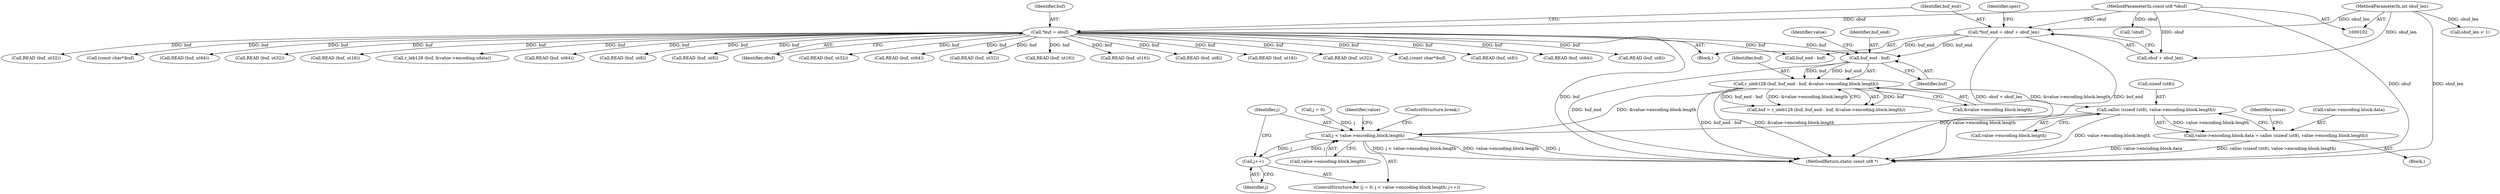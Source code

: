 digraph "0_radare2_2ca9ab45891b6ae8e32b6c28c81eebca059cbe5d_0@API" {
"1000480" [label="(Call,calloc (sizeof (ut8), value->encoding.block.length))"];
"1000453" [label="(Call,r_uleb128 (buf, buf_end - buf, &value->encoding.block.length))"];
"1000455" [label="(Call,buf_end - buf)"];
"1000116" [label="(Call,*buf_end = obuf + obuf_len)"];
"1000103" [label="(MethodParameterIn,const ut8 *obuf)"];
"1000104" [label="(MethodParameterIn,int obuf_len)"];
"1000112" [label="(Call,*buf = obuf)"];
"1000472" [label="(Call,value->encoding.block.data = calloc (sizeof (ut8), value->encoding.block.length))"];
"1000503" [label="(Call,j < value->encoding.block.length)"];
"1000512" [label="(Call,j++)"];
"1000112" [label="(Call,*buf = obuf)"];
"1000328" [label="(Call,READ (buf, ut32))"];
"1000445" [label="(Call,(const char*)buf)"];
"1000749" [label="(Call,READ (buf, ut8))"];
"1000782" [label="(Call,READ (buf, ut64))"];
"1000505" [label="(Call,value->encoding.block.length)"];
"1000116" [label="(Call,*buf_end = obuf + obuf_len)"];
"1000113" [label="(Identifier,buf)"];
"1000114" [label="(Identifier,obuf)"];
"1000494" [label="(Identifier,value)"];
"1000200" [label="(Call,READ (buf, ut8))"];
"1000222" [label="(Call,READ (buf, ut32))"];
"1000513" [label="(Identifier,j)"];
"1000500" [label="(Call,j = 0)"];
"1000437" [label="(Call,(const char*)buf)"];
"1000118" [label="(Call,obuf + obuf_len)"];
"1000233" [label="(Call,READ (buf, ut64))"];
"1000125" [label="(Identifier,spec)"];
"1000457" [label="(Identifier,buf)"];
"1000481" [label="(Call,sizeof (ut8))"];
"1000480" [label="(Call,calloc (sizeof (ut8), value->encoding.block.length))"];
"1000458" [label="(Call,&value->encoding.block.length)"];
"1000632" [label="(Call,READ (buf, ut32))"];
"1000456" [label="(Identifier,buf_end)"];
"1000451" [label="(Call,buf = r_uleb128 (buf, buf_end - buf, &value->encoding.block.length))"];
"1000398" [label="(Call,READ (buf, ut16))"];
"1000520" [label="(Identifier,value)"];
"1000133" [label="(Call,!obuf)"];
"1000103" [label="(MethodParameterIn,const ut8 *obuf)"];
"1000186" [label="(Block,)"];
"1000110" [label="(Block,)"];
"1000614" [label="(Call,r_leb128 (buf, &value->encoding.sdata))"];
"1000512" [label="(Call,j++)"];
"1000738" [label="(Call,READ (buf, ut64))"];
"1000499" [label="(ControlStructure,for (j = 0; j < value->encoding.block.length; j++))"];
"1000503" [label="(Call,j < value->encoding.block.length)"];
"1000814" [label="(MethodReturn,static const ut8 *)"];
"1000462" [label="(Identifier,value)"];
"1000453" [label="(Call,r_uleb128 (buf, buf_end - buf, &value->encoding.block.length))"];
"1000454" [label="(Identifier,buf)"];
"1000607" [label="(Call,READ (buf, ut8))"];
"1000473" [label="(Call,value->encoding.block.data)"];
"1000538" [label="(Call,READ (buf, ut8))"];
"1000483" [label="(Call,value->encoding.block.length)"];
"1000771" [label="(Call,READ (buf, ut32))"];
"1000455" [label="(Call,buf_end - buf)"];
"1000420" [label="(Call,READ (buf, ut64))"];
"1000104" [label="(MethodParameterIn,int obuf_len)"];
"1000135" [label="(Call,obuf_len < 1)"];
"1000472" [label="(Call,value->encoding.block.data = calloc (sizeof (ut8), value->encoding.block.length))"];
"1000409" [label="(Call,READ (buf, ut32))"];
"1000528" [label="(ControlStructure,break;)"];
"1000760" [label="(Call,READ (buf, ut16))"];
"1000117" [label="(Identifier,buf_end)"];
"1000702" [label="(Call,buf_end - buf)"];
"1000504" [label="(Identifier,j)"];
"1000257" [label="(Call,READ (buf, ut16))"];
"1000793" [label="(Call,READ (buf, ut8))"];
"1000211" [label="(Call,READ (buf, ut16))"];
"1000480" -> "1000472"  [label="AST: "];
"1000480" -> "1000483"  [label="CFG: "];
"1000481" -> "1000480"  [label="AST: "];
"1000483" -> "1000480"  [label="AST: "];
"1000472" -> "1000480"  [label="CFG: "];
"1000480" -> "1000814"  [label="DDG: value->encoding.block.length"];
"1000480" -> "1000472"  [label="DDG: value->encoding.block.length"];
"1000453" -> "1000480"  [label="DDG: &value->encoding.block.length"];
"1000480" -> "1000503"  [label="DDG: value->encoding.block.length"];
"1000453" -> "1000451"  [label="AST: "];
"1000453" -> "1000458"  [label="CFG: "];
"1000454" -> "1000453"  [label="AST: "];
"1000455" -> "1000453"  [label="AST: "];
"1000458" -> "1000453"  [label="AST: "];
"1000451" -> "1000453"  [label="CFG: "];
"1000453" -> "1000814"  [label="DDG: buf_end - buf"];
"1000453" -> "1000814"  [label="DDG: &value->encoding.block.length"];
"1000453" -> "1000451"  [label="DDG: buf"];
"1000453" -> "1000451"  [label="DDG: buf_end - buf"];
"1000453" -> "1000451"  [label="DDG: &value->encoding.block.length"];
"1000455" -> "1000453"  [label="DDG: buf"];
"1000455" -> "1000453"  [label="DDG: buf_end"];
"1000453" -> "1000503"  [label="DDG: &value->encoding.block.length"];
"1000455" -> "1000457"  [label="CFG: "];
"1000456" -> "1000455"  [label="AST: "];
"1000457" -> "1000455"  [label="AST: "];
"1000462" -> "1000455"  [label="CFG: "];
"1000455" -> "1000814"  [label="DDG: buf_end"];
"1000116" -> "1000455"  [label="DDG: buf_end"];
"1000112" -> "1000455"  [label="DDG: buf"];
"1000116" -> "1000110"  [label="AST: "];
"1000116" -> "1000118"  [label="CFG: "];
"1000117" -> "1000116"  [label="AST: "];
"1000118" -> "1000116"  [label="AST: "];
"1000125" -> "1000116"  [label="CFG: "];
"1000116" -> "1000814"  [label="DDG: buf_end"];
"1000116" -> "1000814"  [label="DDG: obuf + obuf_len"];
"1000103" -> "1000116"  [label="DDG: obuf"];
"1000104" -> "1000116"  [label="DDG: obuf_len"];
"1000116" -> "1000702"  [label="DDG: buf_end"];
"1000103" -> "1000102"  [label="AST: "];
"1000103" -> "1000814"  [label="DDG: obuf"];
"1000103" -> "1000112"  [label="DDG: obuf"];
"1000103" -> "1000118"  [label="DDG: obuf"];
"1000103" -> "1000133"  [label="DDG: obuf"];
"1000104" -> "1000102"  [label="AST: "];
"1000104" -> "1000814"  [label="DDG: obuf_len"];
"1000104" -> "1000118"  [label="DDG: obuf_len"];
"1000104" -> "1000135"  [label="DDG: obuf_len"];
"1000112" -> "1000110"  [label="AST: "];
"1000112" -> "1000114"  [label="CFG: "];
"1000113" -> "1000112"  [label="AST: "];
"1000114" -> "1000112"  [label="AST: "];
"1000117" -> "1000112"  [label="CFG: "];
"1000112" -> "1000814"  [label="DDG: buf"];
"1000112" -> "1000200"  [label="DDG: buf"];
"1000112" -> "1000211"  [label="DDG: buf"];
"1000112" -> "1000222"  [label="DDG: buf"];
"1000112" -> "1000233"  [label="DDG: buf"];
"1000112" -> "1000257"  [label="DDG: buf"];
"1000112" -> "1000328"  [label="DDG: buf"];
"1000112" -> "1000398"  [label="DDG: buf"];
"1000112" -> "1000409"  [label="DDG: buf"];
"1000112" -> "1000420"  [label="DDG: buf"];
"1000112" -> "1000437"  [label="DDG: buf"];
"1000112" -> "1000445"  [label="DDG: buf"];
"1000112" -> "1000538"  [label="DDG: buf"];
"1000112" -> "1000607"  [label="DDG: buf"];
"1000112" -> "1000614"  [label="DDG: buf"];
"1000112" -> "1000632"  [label="DDG: buf"];
"1000112" -> "1000702"  [label="DDG: buf"];
"1000112" -> "1000738"  [label="DDG: buf"];
"1000112" -> "1000749"  [label="DDG: buf"];
"1000112" -> "1000760"  [label="DDG: buf"];
"1000112" -> "1000771"  [label="DDG: buf"];
"1000112" -> "1000782"  [label="DDG: buf"];
"1000112" -> "1000793"  [label="DDG: buf"];
"1000472" -> "1000186"  [label="AST: "];
"1000473" -> "1000472"  [label="AST: "];
"1000494" -> "1000472"  [label="CFG: "];
"1000472" -> "1000814"  [label="DDG: calloc (sizeof (ut8), value->encoding.block.length)"];
"1000472" -> "1000814"  [label="DDG: value->encoding.block.data"];
"1000503" -> "1000499"  [label="AST: "];
"1000503" -> "1000505"  [label="CFG: "];
"1000504" -> "1000503"  [label="AST: "];
"1000505" -> "1000503"  [label="AST: "];
"1000520" -> "1000503"  [label="CFG: "];
"1000528" -> "1000503"  [label="CFG: "];
"1000503" -> "1000814"  [label="DDG: j < value->encoding.block.length"];
"1000503" -> "1000814"  [label="DDG: value->encoding.block.length"];
"1000503" -> "1000814"  [label="DDG: j"];
"1000512" -> "1000503"  [label="DDG: j"];
"1000500" -> "1000503"  [label="DDG: j"];
"1000503" -> "1000512"  [label="DDG: j"];
"1000512" -> "1000499"  [label="AST: "];
"1000512" -> "1000513"  [label="CFG: "];
"1000513" -> "1000512"  [label="AST: "];
"1000504" -> "1000512"  [label="CFG: "];
}
